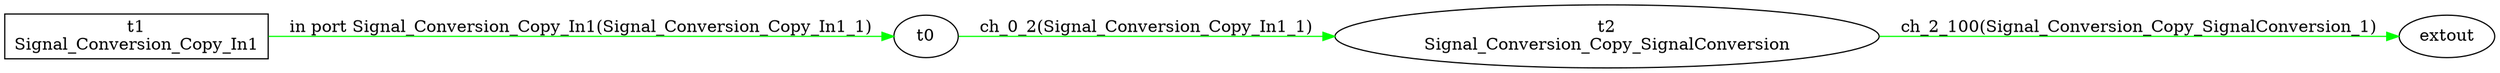 digraph csp {
	graph [rankdir=LR];
	Signal_Conversion_Copy_SignalConversion	 [label="t2\nSignal_Conversion_Copy_SignalConversion"];
	t0 -> Signal_Conversion_Copy_SignalConversion	 [color=green,
		label="ch_0_2(Signal_Conversion_Copy_In1_1)"];
	extout	 [label=extout];
	Signal_Conversion_Copy_In1	 [label="t1\nSignal_Conversion_Copy_In1",
		shape=box];
	Signal_Conversion_Copy_In1 -> t0	 [color=green,
		label="in port Signal_Conversion_Copy_In1(Signal_Conversion_Copy_In1_1)"];
	Signal_Conversion_Copy_SignalConversion -> extout	 [color=green,
		label="ch_2_100(Signal_Conversion_Copy_SignalConversion_1)"];
}
